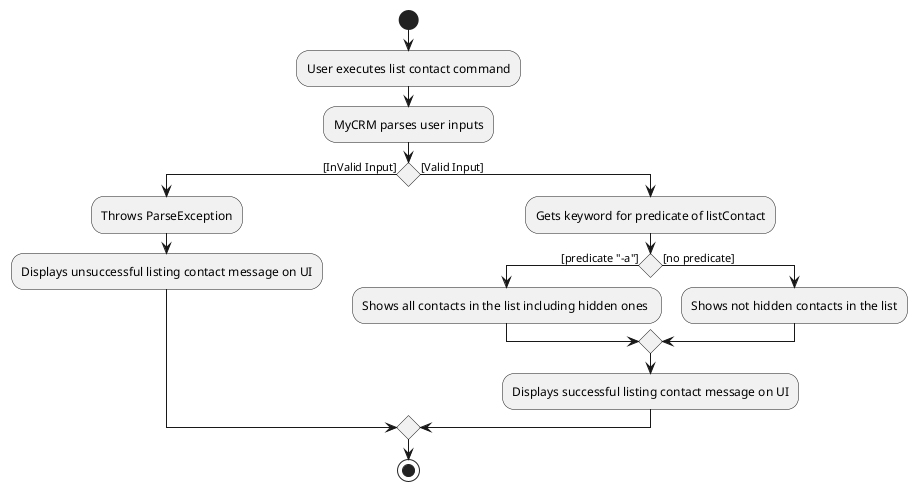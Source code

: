 @startuml
start
:User executes list contact command;
:MyCRM parses user inputs;
if () then ([InValid Input])
    :Throws ParseException;
    :Displays unsuccessful listing contact message on UI;
else ([Valid Input])
:Gets keyword for predicate of listContact;
if () then ([predicate "-a"])
:Shows all contacts in the list including hidden ones ;
else ([no predicate])
:Shows not hidden contacts in the list;
endif;
:Displays successful listing contact message on UI;
endif
stop
@enduml
